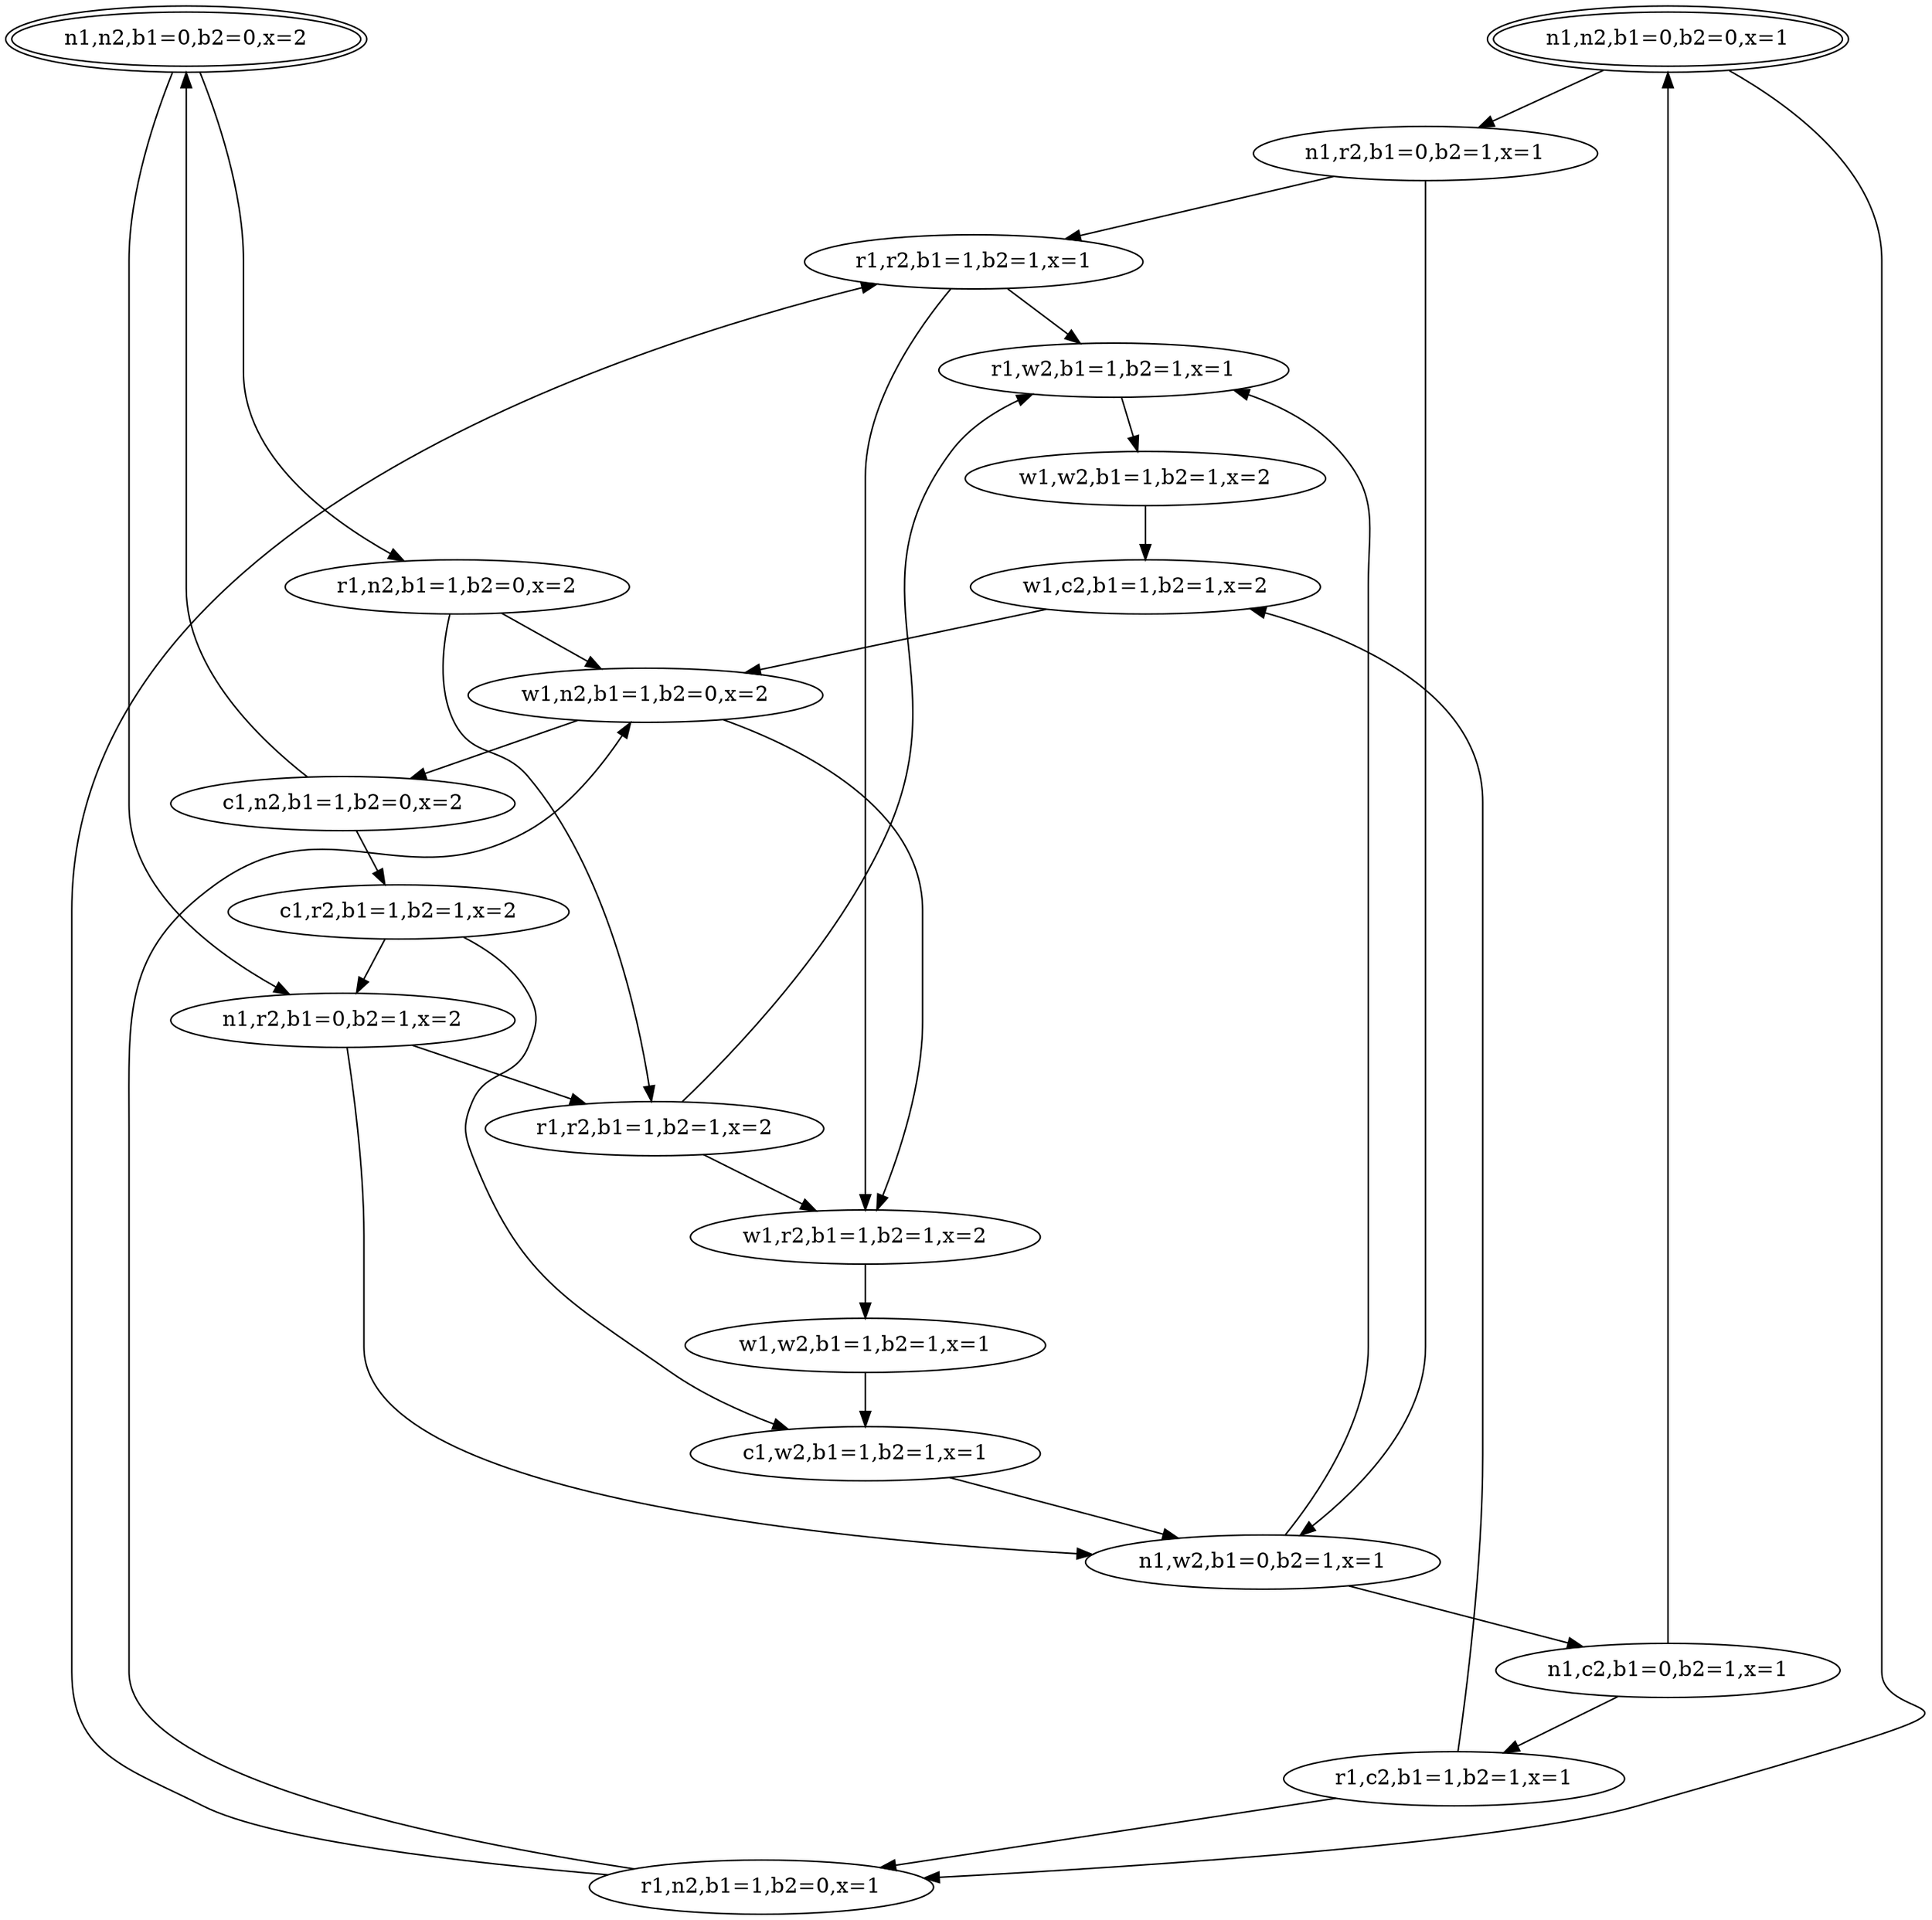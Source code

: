 digraph G { 
0[label = "n1,r2,b1=0,b2=1,x=1"]
1[label = "r1,c2,b1=1,b2=1,x=1"]
2[label = "r1,w2,b1=1,b2=1,x=1"]
3[label = "r1,n2,b1=1,b2=0,x=2"]
4[label = "r1,r2,b1=1,b2=1,x=2"]
5[label = "w1,n2,b1=1,b2=0,x=2"]
6[label = "w1,r2,b1=1,b2=1,x=2"]
7[label = "w1,w2,b1=1,b2=1,x=2"]
8[label = "c1,n2,b1=1,b2=0,x=2"]
9[label = "w1,w2,b1=1,b2=1,x=1"]
10[label = "n1,c2,b1=0,b2=1,x=1"]
11[label = "r1,r2,b1=1,b2=1,x=1"]
12[label = "n1,n2,b1=0,b2=0,x=1",peripheries=2]
13[label = "w1,c2,b1=1,b2=1,x=2"]
14[label = "c1,w2,b1=1,b2=1,x=1"]
15[label = "n1,n2,b1=0,b2=0,x=2",peripheries=2]
16[label = "n1,r2,b1=0,b2=1,x=2"]
17[label = "c1,r2,b1=1,b2=1,x=2"]
18[label = "n1,w2,b1=0,b2=1,x=1"]
19[label = "r1,n2,b1=1,b2=0,x=1"]
{rank=min;12;15;}
12->0
12->19
15->16
15->3
0->18
0->11
16->18
16->4
18->10
18->2
10->12
10->1
19->11
19->5
3->4
3->5
11->2
11->6
4->2
4->6
2->7
1->19
1->13
5->6
5->8
6->9
9->14
7->13
13->5
8->15
8->17
17->16
17->14
14->18
}